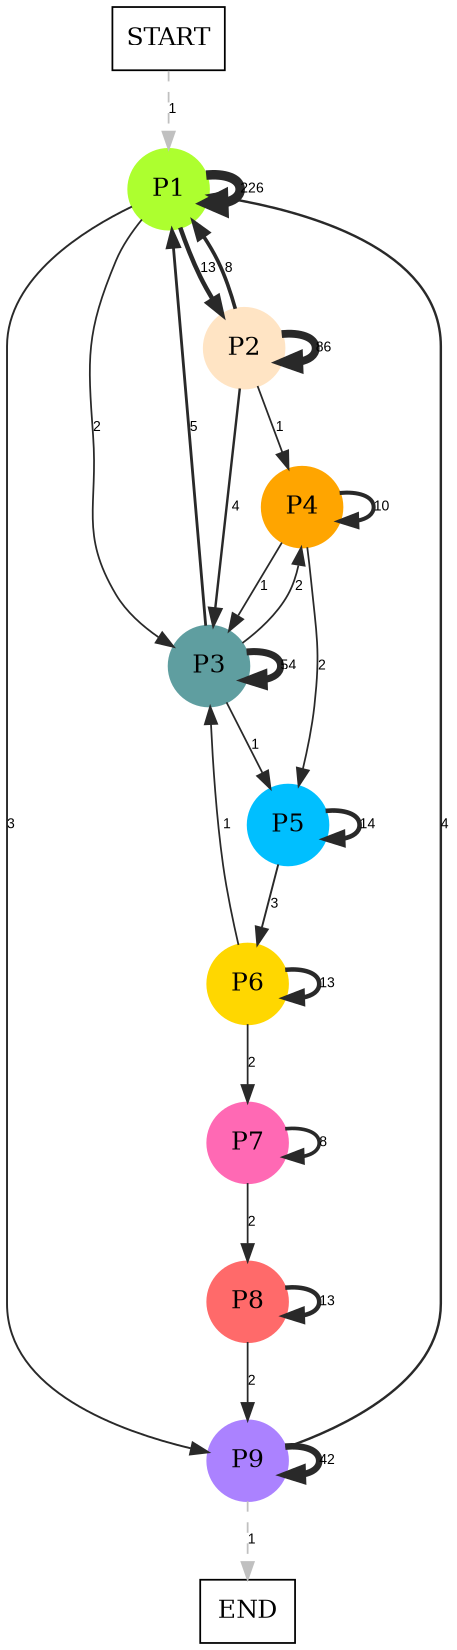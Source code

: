 digraph graphname {
	dpi = 150
	size="16,11!";
	margin = 0;
"P1" [shape=circle, color=greenyellow, style=filled]"P2" [shape=circle, color=bisque, style=filled]"P3" [shape=circle, color=cadetblue, style=filled]"P4" [shape=circle, color=orange, style=filled]"P5" [shape=circle, color=deepskyblue, style=filled]"P6" [shape=circle, color=gold, style=filled]"P7" [shape=circle, color=hotpink, style=filled]"P8" [shape=circle, color=indianred1, style=filled]"P9" [shape=circle, color=mediumpurple1, style=filled]"START" [shape=box, fillcolor=white, style=filled, color=black]"END" [shape=box, fillcolor=white, style=filled, color=black]"P1" -> "P1" [ color=grey16 penwidth = "5.420534999272286"label ="226" labelfloat=false fontname="Arial" fontsize=8]
"P1" -> "P2" [ color=grey16 penwidth = "2.5649493574615367"label ="13" labelfloat=false fontname="Arial" fontsize=8]
"P1" -> "P3" [ color=grey16 penwidth = "1"label ="2" labelfloat=false fontname="Arial" fontsize=8]
"P1" -> "P9" [ color=grey16 penwidth = "1.0986122886681098"label ="3" labelfloat=false fontname="Arial" fontsize=8]
"P2" -> "P1" [ color=grey16 penwidth = "2.0794415416798357"label ="8" labelfloat=false fontname="Arial" fontsize=8]
"P2" -> "P2" [ color=grey16 penwidth = "4.454347296253507"label ="86" labelfloat=false fontname="Arial" fontsize=8]
"P2" -> "P3" [ color=grey16 penwidth = "1.3862943611198906"label ="4" labelfloat=false fontname="Arial" fontsize=8]
"P2" -> "P4" [ color=grey16 penwidth = "1"label ="1" labelfloat=false fontname="Arial" fontsize=8]
"P3" -> "P1" [ color=grey16 penwidth = "1.6094379124341003"label ="5" labelfloat=false fontname="Arial" fontsize=8]
"P3" -> "P3" [ color=grey16 penwidth = "3.9889840465642745"label ="54" labelfloat=false fontname="Arial" fontsize=8]
"P3" -> "P4" [ color=grey16 penwidth = "1"label ="2" labelfloat=false fontname="Arial" fontsize=8]
"P3" -> "P5" [ color=grey16 penwidth = "1"label ="1" labelfloat=false fontname="Arial" fontsize=8]
"P4" -> "P3" [ color=grey16 penwidth = "1"label ="1" labelfloat=false fontname="Arial" fontsize=8]
"P4" -> "P4" [ color=grey16 penwidth = "2.302585092994046"label ="10" labelfloat=false fontname="Arial" fontsize=8]
"P4" -> "P5" [ color=grey16 penwidth = "1"label ="2" labelfloat=false fontname="Arial" fontsize=8]
"P5" -> "P5" [ color=grey16 penwidth = "2.6390573296152584"label ="14" labelfloat=false fontname="Arial" fontsize=8]
"P5" -> "P6" [ color=grey16 penwidth = "1.0986122886681098"label ="3" labelfloat=false fontname="Arial" fontsize=8]
"P6" -> "P3" [ color=grey16 penwidth = "1"label ="1" labelfloat=false fontname="Arial" fontsize=8]
"P6" -> "P6" [ color=grey16 penwidth = "2.5649493574615367"label ="13" labelfloat=false fontname="Arial" fontsize=8]
"P6" -> "P7" [ color=grey16 penwidth = "1"label ="2" labelfloat=false fontname="Arial" fontsize=8]
"P7" -> "P7" [ color=grey16 penwidth = "2.0794415416798357"label ="8" labelfloat=false fontname="Arial" fontsize=8]
"P7" -> "P8" [ color=grey16 penwidth = "1"label ="2" labelfloat=false fontname="Arial" fontsize=8]
"P8" -> "P8" [ color=grey16 penwidth = "2.5649493574615367"label ="13" labelfloat=false fontname="Arial" fontsize=8]
"P8" -> "P9" [ color=grey16 penwidth = "1"label ="2" labelfloat=false fontname="Arial" fontsize=8]
"P9" -> "P1" [ color=grey16 penwidth = "1.3862943611198906"label ="4" labelfloat=false fontname="Arial" fontsize=8]
"P9" -> "P9" [ color=grey16 penwidth = "3.7376696182833684"label ="42" labelfloat=false fontname="Arial" fontsize=8]
"P9" -> "END" [ style = dashed color=grey label ="1" labelfloat=false fontname="Arial" fontsize=8]
"START" -> "P1" [ style = dashed color=grey label ="1" labelfloat=false fontname="Arial" fontsize=8]
}